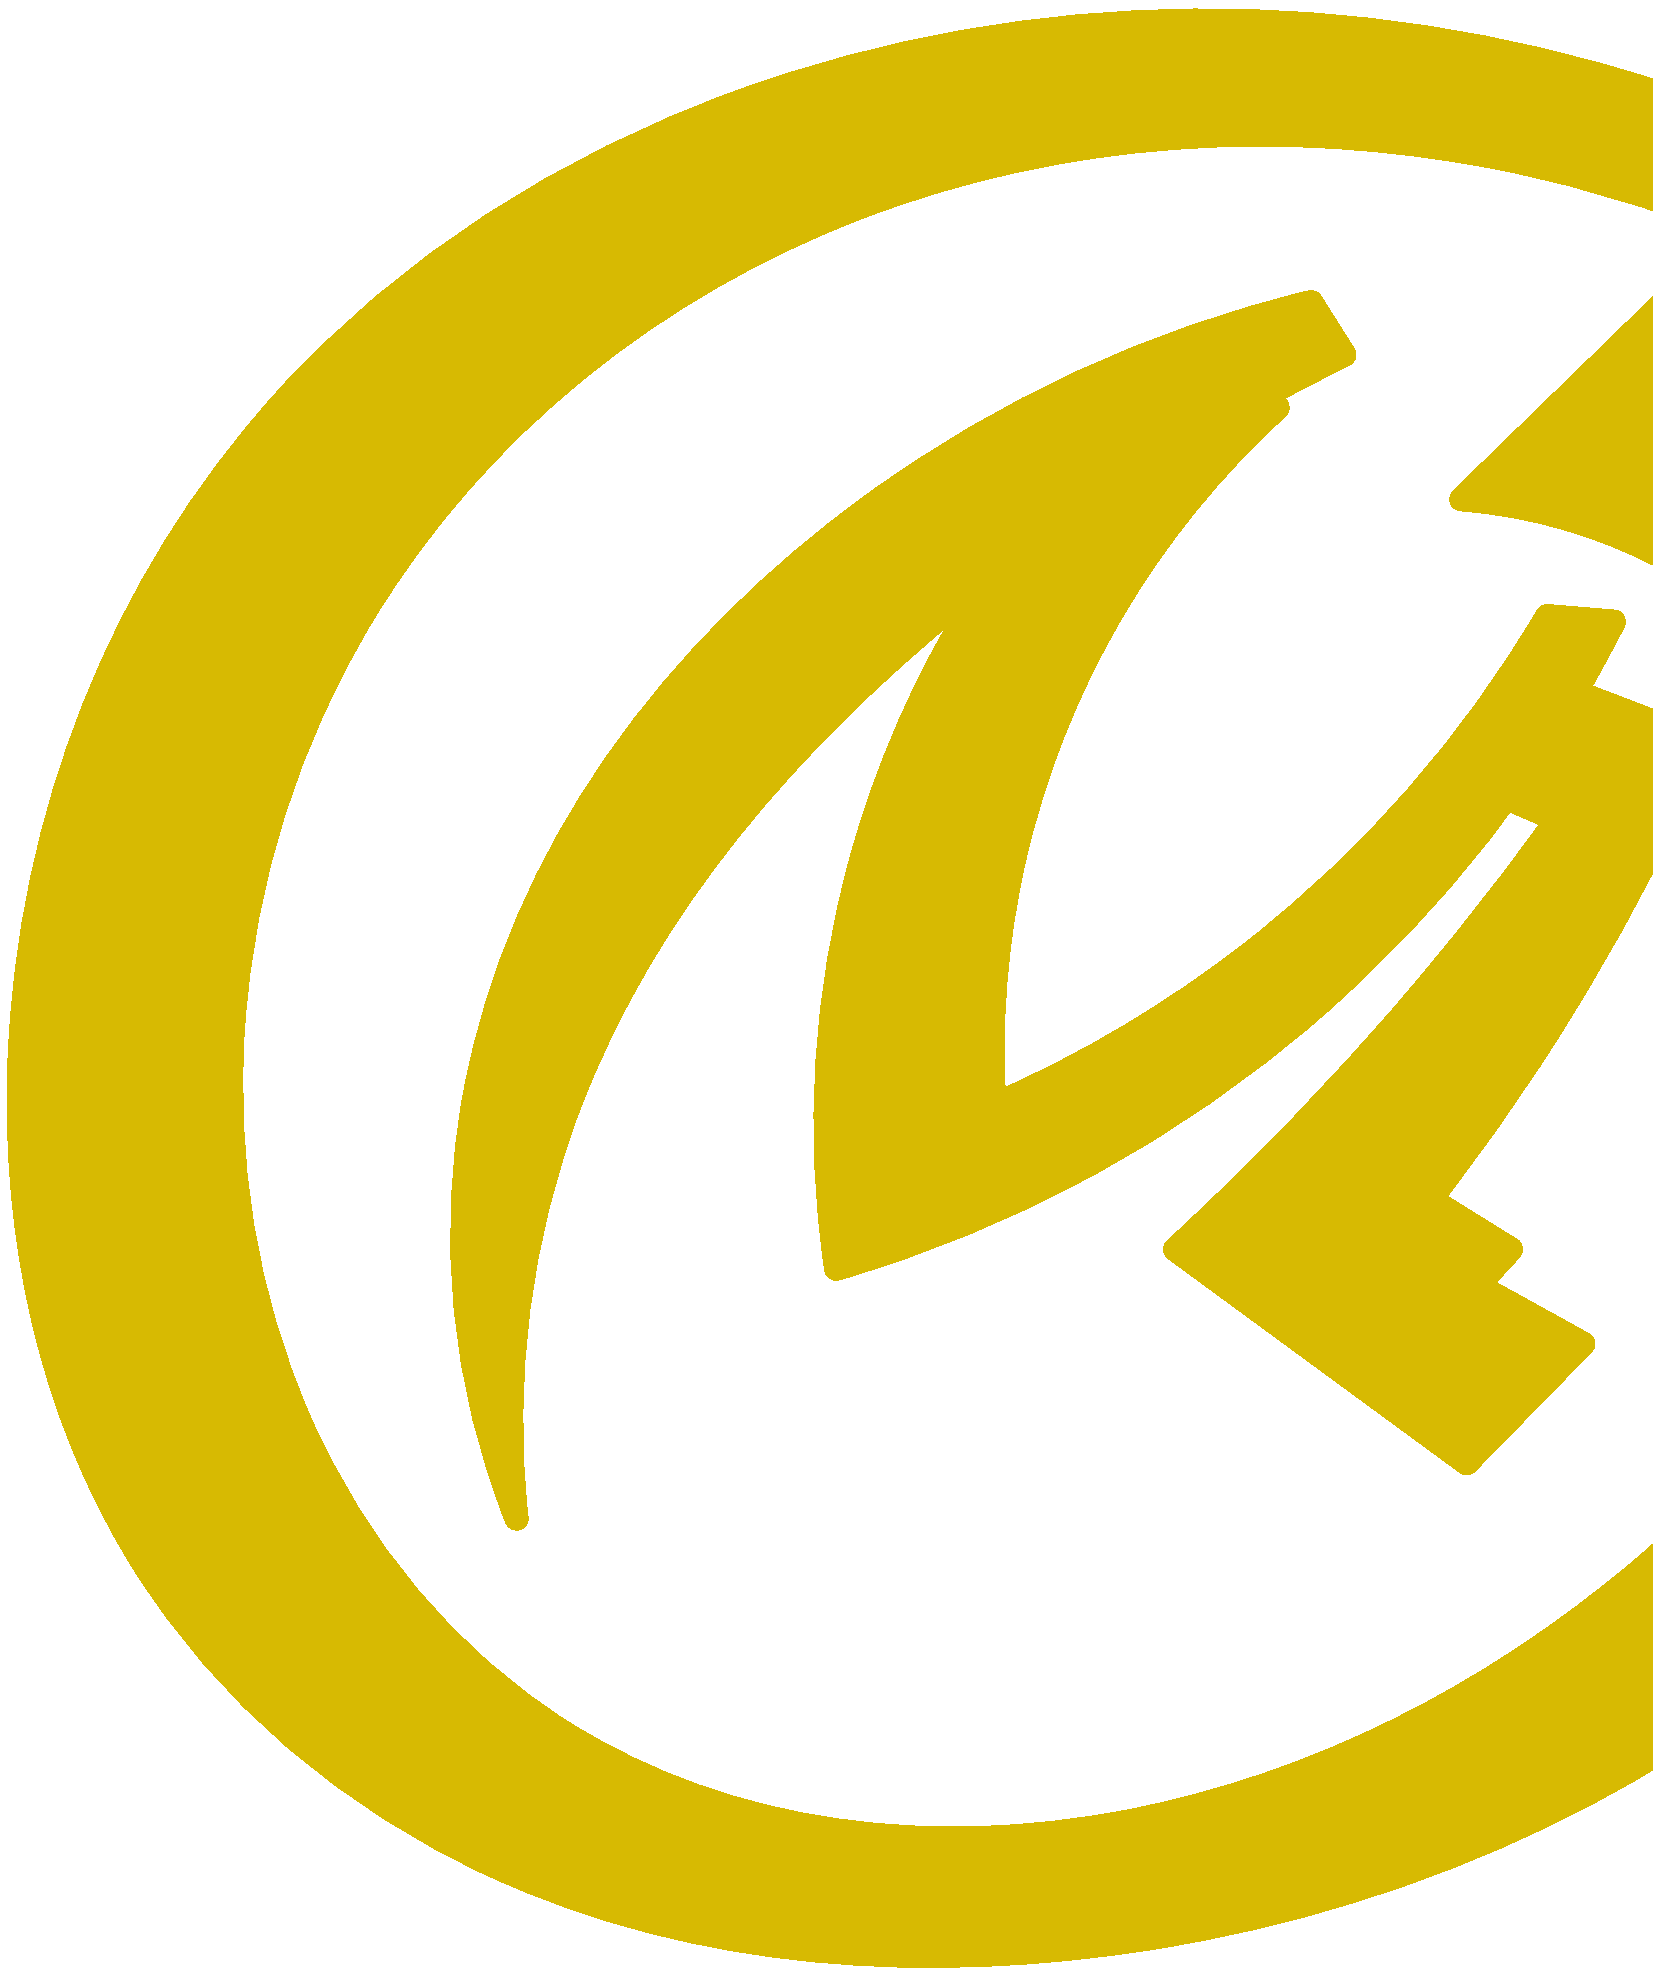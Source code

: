 
beginfig(1);
  numeric ulimi,rlimi;
  path p[];
  color jaune;
  pen brushpen;
  bboxmargin := 2cm;
  jaune = 0.87*(0.97,0.84,0.01);
  brushpen = pencircle scaled 3mm;
  ulimi = 687;
  rlimi = 784;
  drawoptions( withcolor jaune withpen brushpen );
  z1 = (671,ulimi-34);
  z2 = (644,ulimi-61);
  z3 = (472,ulimi-79);
  z4 = (484,ulimi-98);
  z5 = (417,ulimi-108);
  z6 = (460,ulimi-117);
  z7 = (186,ulimi-517);
  z8 = (358,ulimi-368);
  z9 = (301,ulimi-427);
  z10 = (598,ulimi-80);
  z11 = (526,ulimi-150);
  z12 = (557,ulimi-192);
  z13 = (581,ulimi-194);
  z14 = (556,ulimi-215);
  z15 = (532,ulimi-253);
  z50 = (310,ulimi-280);
  z51 = (365,ulimi-280);
  z52 = (452,ulimi-312);
  z53 = (472,ulimi-334);
  z16 = (603,ulimi-233);
  z17 = (578,ulimi-273);
  z18 = (579,ulimi-239);
  z19 = (604,ulimi-257);
  z20 = (423,ulimi-420);
  z21 = (515,ulimi-402);
  z22 = (544,ulimi-420);
  z23 = (532,ulimi-433);
  z24 = (570,ulimi-454);
  z25 = (528,ulimi-497);
  z26 = (595,ulimi-3);
  z27 = (266,ulimi-7);
  z28 = (102,ulimi-115);
  z29 = (7,ulimi-352);
  z30 = (51,ulimi-532);
  z54 = (509,ulimi-331);
  z55 = (554,ulimi-347);
  z31 = (178,ulimi-642);
  z32 = (414,ulimi-668);
  z33 = (601,ulimi-602);
  z34 = (772,ulimi-301);
  z35 = (730,ulimi-174);
  z36 = (658,ulimi-219);
  z37 = (699,ulimi-321);
  z38 = (590,ulimi-536);
  z39 = (406,ulimi-626);
  z40 = (203,ulimi-594);
  z41 = (108,ulimi-482);
  z42 = (84,ulimi-339);
  z43 = (131,ulimi-191);
  z44 = (309,ulimi-45);
  z45 = (539,ulimi-27);
  z46 = (314,ulimi-152);
  z47 = (171,ulimi-364);
  z48 = (205,ulimi-368);
  z49 = (345,ulimi-187);
  p1 = z2--z1;
  p2 = z1...z26...z27...z28...z29...z30...z31...z32...z34...z35...z10;
  p3 = z10--z11;
  p4 = z11...z36...z37...z38...z39...z40...z41...z42...z43...z44...z45...z2;
  p5 = buildcycle( p1, p2, p3, p4 );
  filldraw p5;
  p6 = z3--z4;
  p7 = z4...z49...z48...z7;
  p8 = z7...z47...z46...z3;
  p9 = buildcycle( p6, p7, p8 );
  filldraw p9;
  p10 = z5--z6;
  p11 = z6...z51...z8;
  p12 = z8...z52...z12;
  p13 = z12--z13;
  p14 = z13...z53...z9;
  p15 = z9...z50...z5;
  p16 = buildcycle( p10, p11, p12, p13, p14, p15 );
  filldraw p16;
  p17 = z14--z16--z17--z15--cycle;
  filldraw p17;
  p18 = z18--z19;
  p19 = z19...z55...z21;
  p20 = z21--z22--z23--z24--z25--z20;
  p21 = z20..z54..z18;
  p22 = buildcycle( p18, p19, p20, p21 );
  filldraw p22;
  drawoptions( withcolor white );
  draw bbox currentpicture;
endfig;

end.

